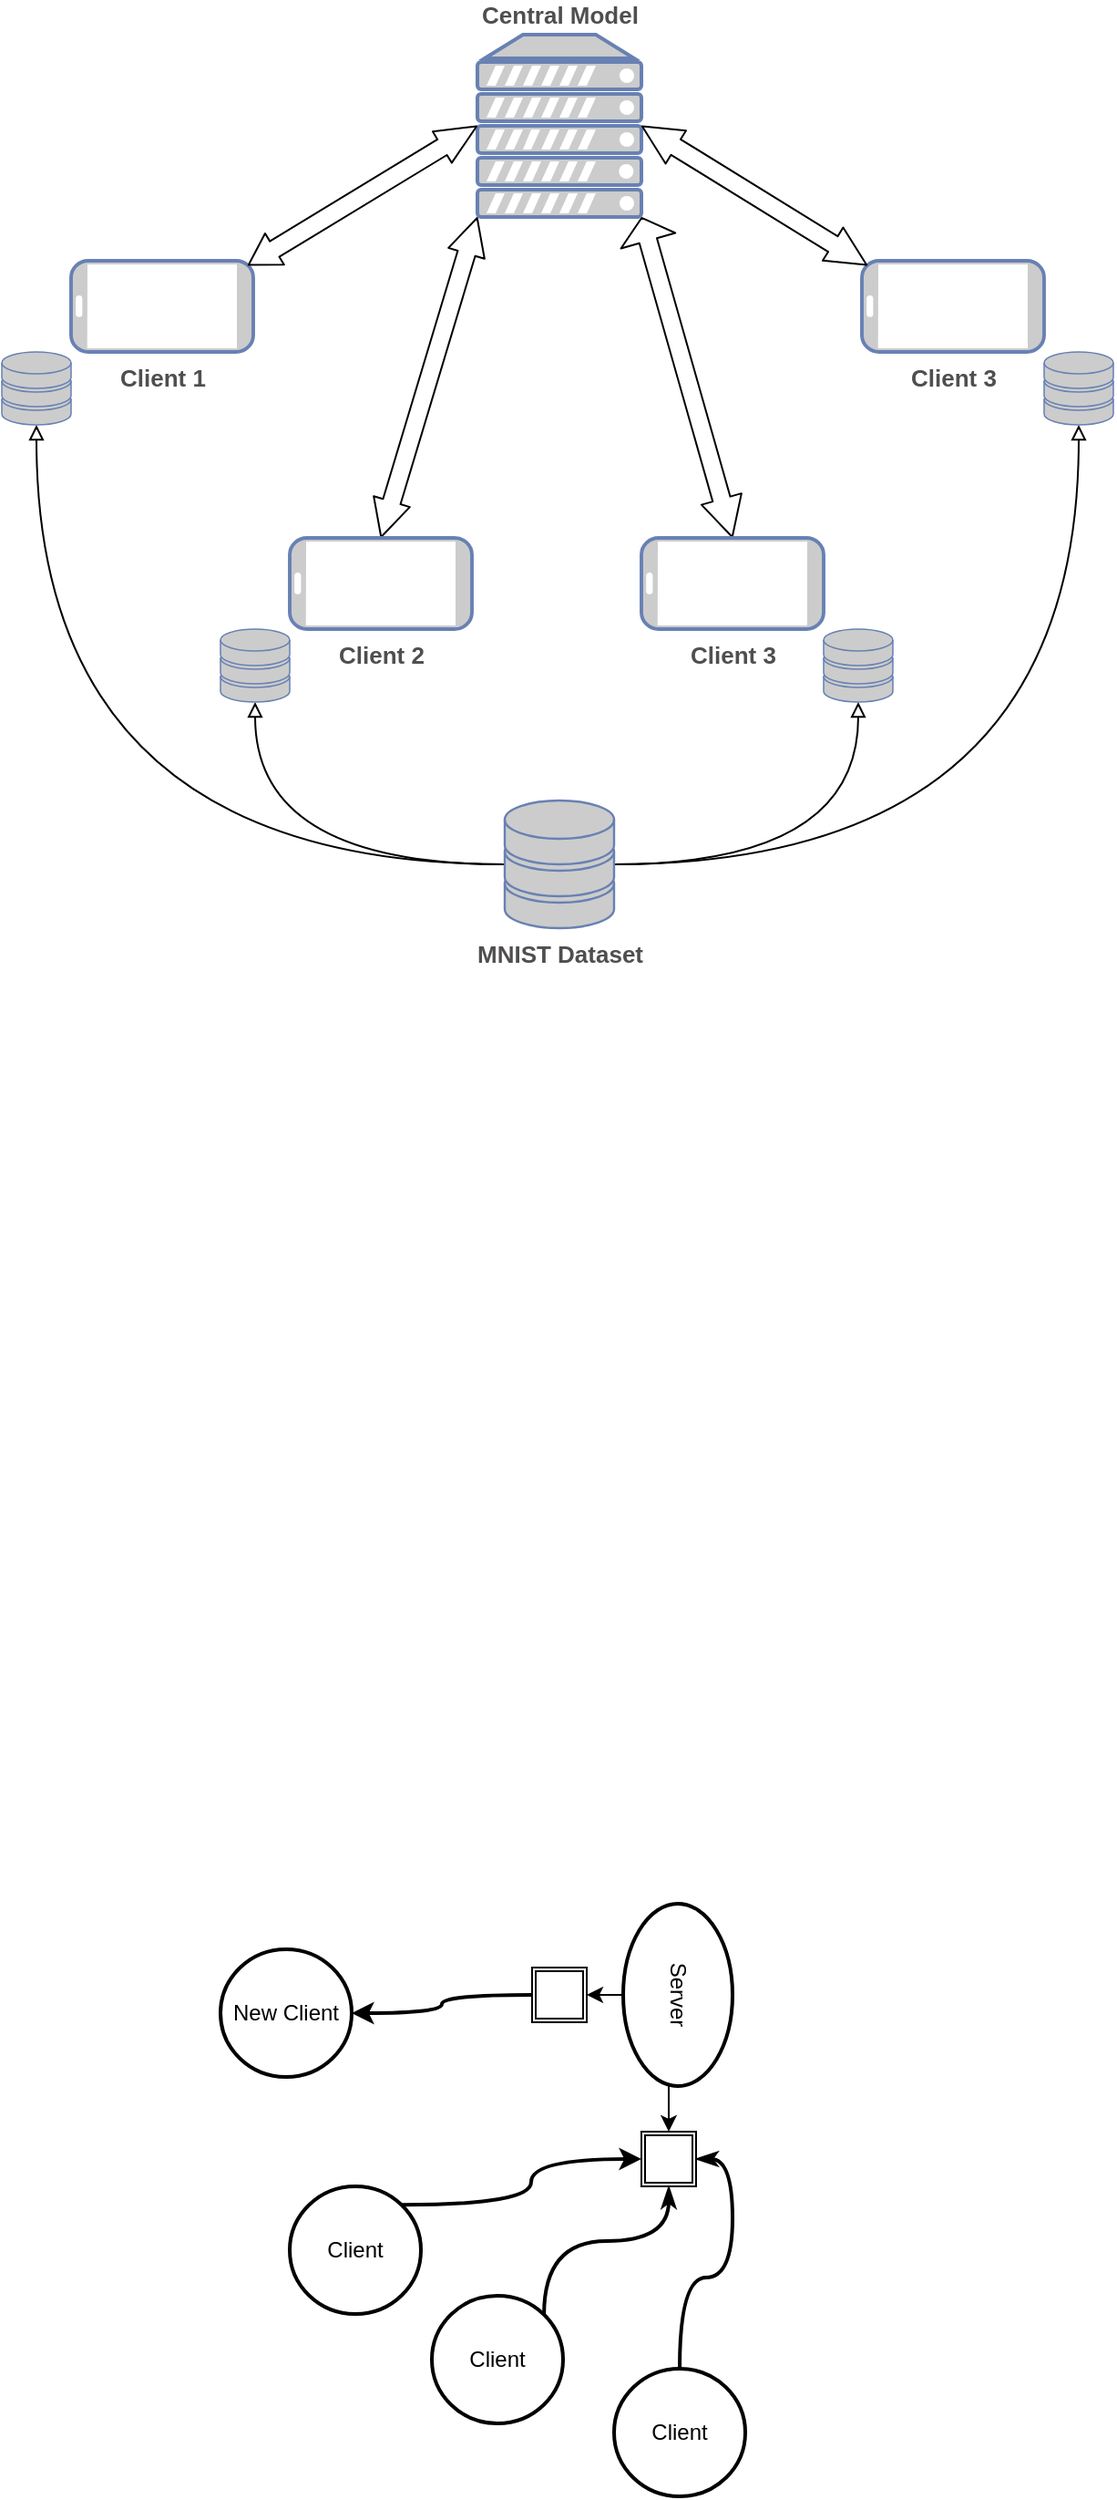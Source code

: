 <mxfile version="21.1.2" type="device">
  <diagram id="l8hXMBHkgcEJcSW0mbfh" name="Page-1">
    <mxGraphModel dx="1434" dy="45" grid="1" gridSize="10" guides="1" tooltips="1" connect="1" arrows="1" fold="1" page="1" pageScale="1" pageWidth="1169" pageHeight="827" math="0" shadow="0">
      <root>
        <mxCell id="0" />
        <mxCell id="1" parent="0" />
        <mxCell id="DvvudGPlCwvvZzpePOiA-63" value="" style="group;movable=1;resizable=1;rotatable=1;deletable=1;editable=1;connectable=1;fontSize=13;fontStyle=1;fontColor=#504e4e;" parent="1" vertex="1" connectable="0">
          <mxGeometry x="676" y="1044" width="100" height="50" as="geometry" />
        </mxCell>
        <mxCell id="DvvudGPlCwvvZzpePOiA-64" value="Client 3" style="fontColor=#504e4e;verticalAlign=top;verticalLabelPosition=bottom;labelPosition=center;align=center;html=1;outlineConnect=0;fillColor=#CCCCCC;strokeColor=#6881B3;gradientColor=none;gradientDirection=north;strokeWidth=2;shape=mxgraph.networks.mobile;direction=south;movable=1;resizable=1;rotatable=1;deletable=1;editable=1;connectable=1;fontSize=13;fontStyle=1" parent="DvvudGPlCwvvZzpePOiA-63" vertex="1">
          <mxGeometry width="100" height="50" as="geometry" />
        </mxCell>
        <mxCell id="DvvudGPlCwvvZzpePOiA-65" value="" style="shape=image;verticalLabelPosition=bottom;labelBackgroundColor=default;verticalAlign=top;aspect=fixed;imageAspect=0;image=https://upload.wikimedia.org/wikipedia/commons/2/28/MultiLayerPerceptron.png;movable=1;resizable=1;rotatable=1;deletable=1;editable=1;connectable=1;fontSize=13;fontStyle=1;fontColor=#504e4e;" parent="DvvudGPlCwvvZzpePOiA-63" vertex="1">
          <mxGeometry x="11.92" y="7.5" width="76.15" height="35" as="geometry" />
        </mxCell>
        <mxCell id="DvvudGPlCwvvZzpePOiA-165" style="edgeStyle=none;shape=flexArrow;rounded=1;sketch=0;jumpStyle=none;jumpSize=50;orthogonalLoop=1;jettySize=auto;html=1;exitX=0;exitY=0.5;exitDx=0;exitDy=0;entryX=1;entryY=1;entryDx=0;entryDy=0;entryPerimeter=0;shadow=0;strokeWidth=1;startArrow=block;startFill=1;endArrow=block;endFill=0;sourcePerimeterSpacing=100;targetPerimeterSpacing=5;endSize=4;startSize=6.882;exitPerimeter=0;fontSize=13;fontStyle=1;fontColor=#504e4e;startWidth=11.818;" parent="1" source="DvvudGPlCwvvZzpePOiA-151" target="DvvudGPlCwvvZzpePOiA-143" edge="1">
          <mxGeometry relative="1" as="geometry" />
        </mxCell>
        <mxCell id="DvvudGPlCwvvZzpePOiA-163" style="edgeStyle=none;shape=flexArrow;rounded=1;sketch=0;jumpStyle=none;jumpSize=50;orthogonalLoop=1;jettySize=auto;html=1;exitX=0;exitY=0.5;exitDx=0;exitDy=0;entryX=0;entryY=1;entryDx=0;entryDy=0;entryPerimeter=0;shadow=0;strokeWidth=1;startArrow=block;startFill=1;endArrow=block;endFill=0;sourcePerimeterSpacing=100;targetPerimeterSpacing=0;endSize=6.432;startSize=6.432;endWidth=9.677;startWidth=9.677;fontSize=13;fontStyle=1;fontColor=#504e4e;exitPerimeter=0;" parent="1" source="DvvudGPlCwvvZzpePOiA-175" target="DvvudGPlCwvvZzpePOiA-143" edge="1">
          <mxGeometry relative="1" as="geometry" />
        </mxCell>
        <mxCell id="DvvudGPlCwvvZzpePOiA-96" value="" style="group;movable=0;resizable=0;rotatable=0;deletable=0;editable=0;connectable=0;fontSize=13;fontStyle=3;fontColor=#504e4e;" parent="1" vertex="1" connectable="0">
          <mxGeometry x="362" y="1196" width="182" height="69" as="geometry" />
        </mxCell>
        <mxCell id="DvvudGPlCwvvZzpePOiA-98" value="" style="shape=image;verticalLabelPosition=bottom;labelBackgroundColor=default;verticalAlign=top;aspect=fixed;imageAspect=0;image=https://upload.wikimedia.org/wikipedia/commons/2/28/MultiLayerPerceptron.png;movable=0;resizable=0;rotatable=0;deletable=0;editable=0;connectable=0;" parent="DvvudGPlCwvvZzpePOiA-96" vertex="1">
          <mxGeometry x="11.93" y="7.5" width="76.15" height="35" as="geometry" />
        </mxCell>
        <mxCell id="DvvudGPlCwvvZzpePOiA-174" value="" style="group;movable=0;resizable=0;rotatable=0;deletable=0;editable=0;connectable=0;fontSize=13;fontStyle=3;fontColor=#504e4e;" parent="DvvudGPlCwvvZzpePOiA-96" vertex="1" connectable="0">
          <mxGeometry width="100" height="50" as="geometry" />
        </mxCell>
        <mxCell id="DvvudGPlCwvvZzpePOiA-175" value="Client 2" style="fontColor=#504e4e;verticalAlign=top;verticalLabelPosition=bottom;labelPosition=center;align=center;html=1;outlineConnect=0;fillColor=#CCCCCC;strokeColor=#6881B3;gradientColor=none;gradientDirection=north;strokeWidth=2;shape=mxgraph.networks.mobile;direction=south;movable=1;resizable=1;rotatable=1;deletable=1;editable=1;connectable=1;fontSize=13;fontStyle=1" parent="DvvudGPlCwvvZzpePOiA-174" vertex="1">
          <mxGeometry width="100" height="50" as="geometry" />
        </mxCell>
        <mxCell id="DvvudGPlCwvvZzpePOiA-176" value="" style="shape=image;verticalLabelPosition=bottom;labelBackgroundColor=default;verticalAlign=top;aspect=fixed;imageAspect=0;image=https://upload.wikimedia.org/wikipedia/commons/2/28/MultiLayerPerceptron.png;movable=0;resizable=0;rotatable=0;deletable=0;editable=0;connectable=0;fontSize=13;fontStyle=3;fontColor=#504e4e;" parent="DvvudGPlCwvvZzpePOiA-174" vertex="1">
          <mxGeometry x="11.93" y="7.5" width="76.15" height="35" as="geometry" />
        </mxCell>
        <mxCell id="DvvudGPlCwvvZzpePOiA-99" value="" style="group;movable=1;resizable=1;rotatable=1;deletable=1;editable=1;connectable=1;fontSize=13;fontStyle=1;fontColor=#504e4e;" parent="1" vertex="1" connectable="0">
          <mxGeometry x="242" y="1044" width="100" height="50" as="geometry" />
        </mxCell>
        <mxCell id="DvvudGPlCwvvZzpePOiA-100" value="Client 1" style="fontColor=#504e4e;verticalAlign=top;verticalLabelPosition=bottom;labelPosition=center;align=center;html=1;outlineConnect=0;fillColor=#CCCCCC;strokeColor=#6881B3;gradientColor=none;gradientDirection=north;strokeWidth=2;shape=mxgraph.networks.mobile;direction=south;movable=1;resizable=1;rotatable=1;deletable=1;editable=1;connectable=1;fontSize=13;fontStyle=1" parent="DvvudGPlCwvvZzpePOiA-99" vertex="1">
          <mxGeometry width="100" height="50" as="geometry" />
        </mxCell>
        <mxCell id="DvvudGPlCwvvZzpePOiA-101" value="" style="shape=image;verticalLabelPosition=bottom;labelBackgroundColor=default;verticalAlign=top;aspect=fixed;imageAspect=0;image=https://upload.wikimedia.org/wikipedia/commons/2/28/MultiLayerPerceptron.png;movable=1;resizable=1;rotatable=1;deletable=1;editable=1;connectable=1;fontSize=13;fontStyle=1;fontColor=#504e4e;" parent="DvvudGPlCwvvZzpePOiA-99" vertex="1">
          <mxGeometry x="11.93" y="7.5" width="76.15" height="35" as="geometry" />
        </mxCell>
        <mxCell id="DvvudGPlCwvvZzpePOiA-170" style="edgeStyle=orthogonalEdgeStyle;rounded=1;sketch=0;jumpStyle=none;jumpSize=50;orthogonalLoop=1;jettySize=auto;html=1;exitX=0;exitY=0.5;exitDx=0;exitDy=0;exitPerimeter=0;entryX=0.5;entryY=1;entryDx=0;entryDy=0;entryPerimeter=0;shadow=0;strokeWidth=1;fontFamily=Helvetica;fontSize=13;fontColor=#504e4e;startArrow=none;startFill=0;endArrow=block;endFill=0;sourcePerimeterSpacing=100;targetPerimeterSpacing=0;elbow=vertical;curved=1;fontStyle=1" parent="1" source="DvvudGPlCwvvZzpePOiA-141" target="DvvudGPlCwvvZzpePOiA-160" edge="1">
          <mxGeometry relative="1" as="geometry" />
        </mxCell>
        <mxCell id="DvvudGPlCwvvZzpePOiA-171" style="edgeStyle=orthogonalEdgeStyle;curved=1;rounded=1;sketch=0;jumpStyle=none;jumpSize=50;orthogonalLoop=1;jettySize=auto;html=1;exitX=0;exitY=0.5;exitDx=0;exitDy=0;exitPerimeter=0;entryX=0.5;entryY=1;entryDx=0;entryDy=0;entryPerimeter=0;shadow=0;strokeWidth=1;fontFamily=Helvetica;fontSize=13;fontColor=#504e4e;startArrow=none;startFill=0;endArrow=block;endFill=0;sourcePerimeterSpacing=100;targetPerimeterSpacing=0;elbow=vertical;fontStyle=1" parent="1" source="DvvudGPlCwvvZzpePOiA-141" target="DvvudGPlCwvvZzpePOiA-159" edge="1">
          <mxGeometry relative="1" as="geometry" />
        </mxCell>
        <mxCell id="DvvudGPlCwvvZzpePOiA-172" style="edgeStyle=orthogonalEdgeStyle;curved=1;rounded=1;sketch=0;jumpStyle=none;jumpSize=50;orthogonalLoop=1;jettySize=auto;html=1;exitX=1;exitY=0.5;exitDx=0;exitDy=0;exitPerimeter=0;shadow=0;strokeWidth=1;fontFamily=Helvetica;fontSize=13;fontColor=#504e4e;startArrow=none;startFill=0;endArrow=block;endFill=0;sourcePerimeterSpacing=100;targetPerimeterSpacing=0;elbow=vertical;fontStyle=1" parent="1" source="DvvudGPlCwvvZzpePOiA-141" target="DvvudGPlCwvvZzpePOiA-158" edge="1">
          <mxGeometry relative="1" as="geometry" />
        </mxCell>
        <mxCell id="DvvudGPlCwvvZzpePOiA-173" style="edgeStyle=orthogonalEdgeStyle;curved=1;rounded=1;sketch=0;jumpStyle=none;jumpSize=50;orthogonalLoop=1;jettySize=auto;html=1;exitX=1;exitY=0.5;exitDx=0;exitDy=0;exitPerimeter=0;entryX=0.5;entryY=1;entryDx=0;entryDy=0;entryPerimeter=0;shadow=0;strokeWidth=1;fontFamily=Helvetica;fontSize=13;fontColor=#504e4e;startArrow=none;startFill=0;endArrow=block;endFill=0;sourcePerimeterSpacing=100;targetPerimeterSpacing=0;elbow=vertical;fontStyle=1" parent="1" source="DvvudGPlCwvvZzpePOiA-141" target="DvvudGPlCwvvZzpePOiA-157" edge="1">
          <mxGeometry relative="1" as="geometry" />
        </mxCell>
        <mxCell id="DvvudGPlCwvvZzpePOiA-141" value="MNIST Dataset&lt;br style=&quot;font-size: 13px;&quot;&gt;" style="fontColor=#504e4e;verticalAlign=top;verticalLabelPosition=bottom;labelPosition=center;align=center;html=1;outlineConnect=0;fillColor=#CCCCCC;strokeColor=#6881B3;gradientColor=none;gradientDirection=north;strokeWidth=2;shape=mxgraph.networks.storage;fontSize=13;fontStyle=1" parent="1" vertex="1">
          <mxGeometry x="480" y="1340" width="60" height="70" as="geometry" />
        </mxCell>
        <mxCell id="DvvudGPlCwvvZzpePOiA-143" value="Central Model" style="fontColor=#504e4e;verticalAlign=bottom;verticalLabelPosition=top;labelPosition=center;align=center;html=1;outlineConnect=0;fillColor=#CCCCCC;strokeColor=#6881B3;gradientColor=none;gradientDirection=north;strokeWidth=2;shape=mxgraph.networks.server;fontSize=13;fontStyle=1" parent="1" vertex="1">
          <mxGeometry x="465" y="920" width="90" height="100" as="geometry" />
        </mxCell>
        <mxCell id="DvvudGPlCwvvZzpePOiA-159" value="" style="fontColor=#504e4e;verticalAlign=top;verticalLabelPosition=bottom;labelPosition=center;align=center;html=1;outlineConnect=0;fillColor=#CCCCCC;strokeColor=#6881B3;gradientColor=none;gradientDirection=north;strokeWidth=2;shape=mxgraph.networks.storage;fontSize=13;fontStyle=1" parent="1" vertex="1">
          <mxGeometry x="324" y="1246" width="38" height="40" as="geometry" />
        </mxCell>
        <mxCell id="DvvudGPlCwvvZzpePOiA-158" value="" style="fontColor=#504e4e;verticalAlign=top;verticalLabelPosition=bottom;labelPosition=center;align=center;html=1;outlineConnect=0;fillColor=#CCCCCC;strokeColor=#6881B3;gradientColor=none;gradientDirection=north;strokeWidth=2;shape=mxgraph.networks.storage;fontSize=13;fontStyle=1" parent="1" vertex="1">
          <mxGeometry x="655" y="1246" width="38" height="40" as="geometry" />
        </mxCell>
        <mxCell id="DvvudGPlCwvvZzpePOiA-157" value="" style="fontColor=#504e4e;verticalAlign=top;verticalLabelPosition=bottom;labelPosition=center;align=center;html=1;outlineConnect=0;fillColor=#CCCCCC;strokeColor=#6881B3;gradientColor=none;gradientDirection=north;strokeWidth=2;shape=mxgraph.networks.storage;fontSize=13;fontStyle=1" parent="1" vertex="1">
          <mxGeometry x="776" y="1094" width="38" height="40" as="geometry" />
        </mxCell>
        <mxCell id="DvvudGPlCwvvZzpePOiA-160" value="" style="fontColor=#504e4e;verticalAlign=top;verticalLabelPosition=bottom;labelPosition=center;align=center;html=1;outlineConnect=0;fillColor=#CCCCCC;strokeColor=#6881B3;gradientColor=none;gradientDirection=north;strokeWidth=2;shape=mxgraph.networks.storage;fontSize=13;fontStyle=1" parent="1" vertex="1">
          <mxGeometry x="204" y="1094" width="38" height="40" as="geometry" />
        </mxCell>
        <mxCell id="DvvudGPlCwvvZzpePOiA-161" style="rounded=1;orthogonalLoop=1;jettySize=auto;html=1;exitX=0.05;exitY=0.03;exitDx=0;exitDy=0;exitPerimeter=0;entryX=0;entryY=0.5;entryDx=0;entryDy=0;entryPerimeter=0;shadow=0;strokeWidth=1;sourcePerimeterSpacing=100;targetPerimeterSpacing=0;startArrow=block;jumpStyle=none;jumpSize=50;startFill=1;endArrow=block;endFill=0;shape=flexArrow;endSize=7.032;startSize=5.226;startWidth=9.032;endWidth=9.032;fontSize=13;fontStyle=1;fontColor=#504e4e;" parent="1" source="DvvudGPlCwvvZzpePOiA-100" target="DvvudGPlCwvvZzpePOiA-143" edge="1">
          <mxGeometry relative="1" as="geometry" />
        </mxCell>
        <mxCell id="DvvudGPlCwvvZzpePOiA-166" style="edgeStyle=none;shape=flexArrow;rounded=1;sketch=0;jumpStyle=none;jumpSize=50;orthogonalLoop=1;jettySize=auto;html=1;exitX=0.05;exitY=0.97;exitDx=0;exitDy=0;exitPerimeter=0;entryX=1;entryY=0.5;entryDx=0;entryDy=0;entryPerimeter=0;shadow=0;strokeWidth=1;startArrow=block;startFill=1;endArrow=block;endFill=0;sourcePerimeterSpacing=100;targetPerimeterSpacing=0;endSize=6.897;startSize=6.897;endWidth=10.323;startWidth=10.323;fontSize=13;fontStyle=1;fontColor=#504e4e;" parent="1" source="DvvudGPlCwvvZzpePOiA-64" target="DvvudGPlCwvvZzpePOiA-143" edge="1">
          <mxGeometry relative="1" as="geometry" />
        </mxCell>
        <mxCell id="DvvudGPlCwvvZzpePOiA-150" value="" style="group;fontSize=13;fontStyle=1;fontColor=#504e4e;" parent="1" vertex="1" connectable="0">
          <mxGeometry x="555" y="1196" width="100" height="50" as="geometry" />
        </mxCell>
        <mxCell id="DvvudGPlCwvvZzpePOiA-151" value="Client 3" style="fontColor=#504e4e;verticalAlign=top;verticalLabelPosition=bottom;labelPosition=center;align=center;html=1;outlineConnect=0;fillColor=#CCCCCC;strokeColor=#6881B3;gradientColor=none;gradientDirection=north;strokeWidth=2;shape=mxgraph.networks.mobile;direction=south;fontSize=13;fontStyle=1" parent="DvvudGPlCwvvZzpePOiA-150" vertex="1">
          <mxGeometry width="100" height="50" as="geometry" />
        </mxCell>
        <mxCell id="DvvudGPlCwvvZzpePOiA-152" value="" style="shape=image;verticalLabelPosition=bottom;labelBackgroundColor=default;verticalAlign=top;aspect=fixed;imageAspect=0;image=https://upload.wikimedia.org/wikipedia/commons/2/28/MultiLayerPerceptron.png;fontSize=13;fontStyle=1;fontColor=#504e4e;" parent="DvvudGPlCwvvZzpePOiA-150" vertex="1">
          <mxGeometry x="11.92" y="7.5" width="76.15" height="35" as="geometry" />
        </mxCell>
        <mxCell id="FZ0hh0yAcfMrTtRvMAhY-9" style="edgeStyle=orthogonalEdgeStyle;rounded=0;orthogonalLoop=1;jettySize=auto;html=1;exitX=0.5;exitY=1;exitDx=0;exitDy=0;entryX=0.855;entryY=0.145;entryDx=0;entryDy=0;entryPerimeter=0;curved=1;startArrow=classicThin;startFill=1;endArrow=none;endFill=0;strokeWidth=2;" edge="1" parent="1" source="FZ0hh0yAcfMrTtRvMAhY-13" target="FZ0hh0yAcfMrTtRvMAhY-7">
          <mxGeometry relative="1" as="geometry" />
        </mxCell>
        <mxCell id="FZ0hh0yAcfMrTtRvMAhY-10" style="edgeStyle=orthogonalEdgeStyle;rounded=0;orthogonalLoop=1;jettySize=auto;html=1;exitX=1;exitY=0.5;exitDx=0;exitDy=0;entryX=0.5;entryY=0;entryDx=0;entryDy=0;entryPerimeter=0;curved=1;startArrow=classicThin;startFill=1;endArrow=none;endFill=0;strokeWidth=2;" edge="1" parent="1" source="FZ0hh0yAcfMrTtRvMAhY-13" target="FZ0hh0yAcfMrTtRvMAhY-6">
          <mxGeometry relative="1" as="geometry" />
        </mxCell>
        <mxCell id="FZ0hh0yAcfMrTtRvMAhY-14" style="edgeStyle=orthogonalEdgeStyle;rounded=0;orthogonalLoop=1;jettySize=auto;html=1;exitX=1;exitY=0.5;exitDx=0;exitDy=0;exitPerimeter=0;entryX=0.5;entryY=0;entryDx=0;entryDy=0;" edge="1" parent="1" source="FZ0hh0yAcfMrTtRvMAhY-3" target="FZ0hh0yAcfMrTtRvMAhY-13">
          <mxGeometry relative="1" as="geometry" />
        </mxCell>
        <mxCell id="FZ0hh0yAcfMrTtRvMAhY-15" style="edgeStyle=orthogonalEdgeStyle;rounded=0;orthogonalLoop=1;jettySize=auto;html=1;exitX=0.5;exitY=1;exitDx=0;exitDy=0;exitPerimeter=0;entryX=1;entryY=0.5;entryDx=0;entryDy=0;" edge="1" parent="1" source="FZ0hh0yAcfMrTtRvMAhY-3" target="FZ0hh0yAcfMrTtRvMAhY-11">
          <mxGeometry relative="1" as="geometry" />
        </mxCell>
        <mxCell id="FZ0hh0yAcfMrTtRvMAhY-3" value="Server" style="strokeWidth=2;html=1;shape=mxgraph.flowchart.start_1;whiteSpace=wrap;rotation=90;" vertex="1" parent="1">
          <mxGeometry x="525" y="1965" width="100" height="60" as="geometry" />
        </mxCell>
        <mxCell id="FZ0hh0yAcfMrTtRvMAhY-4" value="New Client" style="strokeWidth=2;html=1;shape=mxgraph.flowchart.start_2;whiteSpace=wrap;" vertex="1" parent="1">
          <mxGeometry x="324" y="1970" width="72" height="70" as="geometry" />
        </mxCell>
        <mxCell id="FZ0hh0yAcfMrTtRvMAhY-18" style="edgeStyle=orthogonalEdgeStyle;rounded=0;orthogonalLoop=1;jettySize=auto;html=1;exitX=0.855;exitY=0.145;exitDx=0;exitDy=0;exitPerimeter=0;entryX=0;entryY=0.5;entryDx=0;entryDy=0;curved=1;strokeWidth=2;" edge="1" parent="1" source="FZ0hh0yAcfMrTtRvMAhY-5" target="FZ0hh0yAcfMrTtRvMAhY-13">
          <mxGeometry relative="1" as="geometry" />
        </mxCell>
        <mxCell id="FZ0hh0yAcfMrTtRvMAhY-5" value="Client" style="strokeWidth=2;html=1;shape=mxgraph.flowchart.start_2;whiteSpace=wrap;" vertex="1" parent="1">
          <mxGeometry x="362" y="2100" width="72" height="70" as="geometry" />
        </mxCell>
        <mxCell id="FZ0hh0yAcfMrTtRvMAhY-6" value="Client" style="strokeWidth=2;html=1;shape=mxgraph.flowchart.start_2;whiteSpace=wrap;" vertex="1" parent="1">
          <mxGeometry x="540" y="2200" width="72" height="70" as="geometry" />
        </mxCell>
        <mxCell id="FZ0hh0yAcfMrTtRvMAhY-7" value="Client" style="strokeWidth=2;html=1;shape=mxgraph.flowchart.start_2;whiteSpace=wrap;" vertex="1" parent="1">
          <mxGeometry x="440" y="2160" width="72" height="70" as="geometry" />
        </mxCell>
        <mxCell id="FZ0hh0yAcfMrTtRvMAhY-17" style="edgeStyle=orthogonalEdgeStyle;rounded=0;orthogonalLoop=1;jettySize=auto;html=1;exitX=0;exitY=0.5;exitDx=0;exitDy=0;entryX=1;entryY=0.5;entryDx=0;entryDy=0;entryPerimeter=0;strokeWidth=2;curved=1;" edge="1" parent="1" source="FZ0hh0yAcfMrTtRvMAhY-11" target="FZ0hh0yAcfMrTtRvMAhY-4">
          <mxGeometry relative="1" as="geometry" />
        </mxCell>
        <mxCell id="FZ0hh0yAcfMrTtRvMAhY-11" value="" style="shape=ext;double=1;whiteSpace=wrap;html=1;aspect=fixed;" vertex="1" parent="1">
          <mxGeometry x="495" y="1980" width="30" height="30" as="geometry" />
        </mxCell>
        <mxCell id="FZ0hh0yAcfMrTtRvMAhY-13" value="" style="shape=ext;double=1;whiteSpace=wrap;html=1;aspect=fixed;" vertex="1" parent="1">
          <mxGeometry x="555" y="2070" width="30" height="30" as="geometry" />
        </mxCell>
      </root>
    </mxGraphModel>
  </diagram>
</mxfile>
